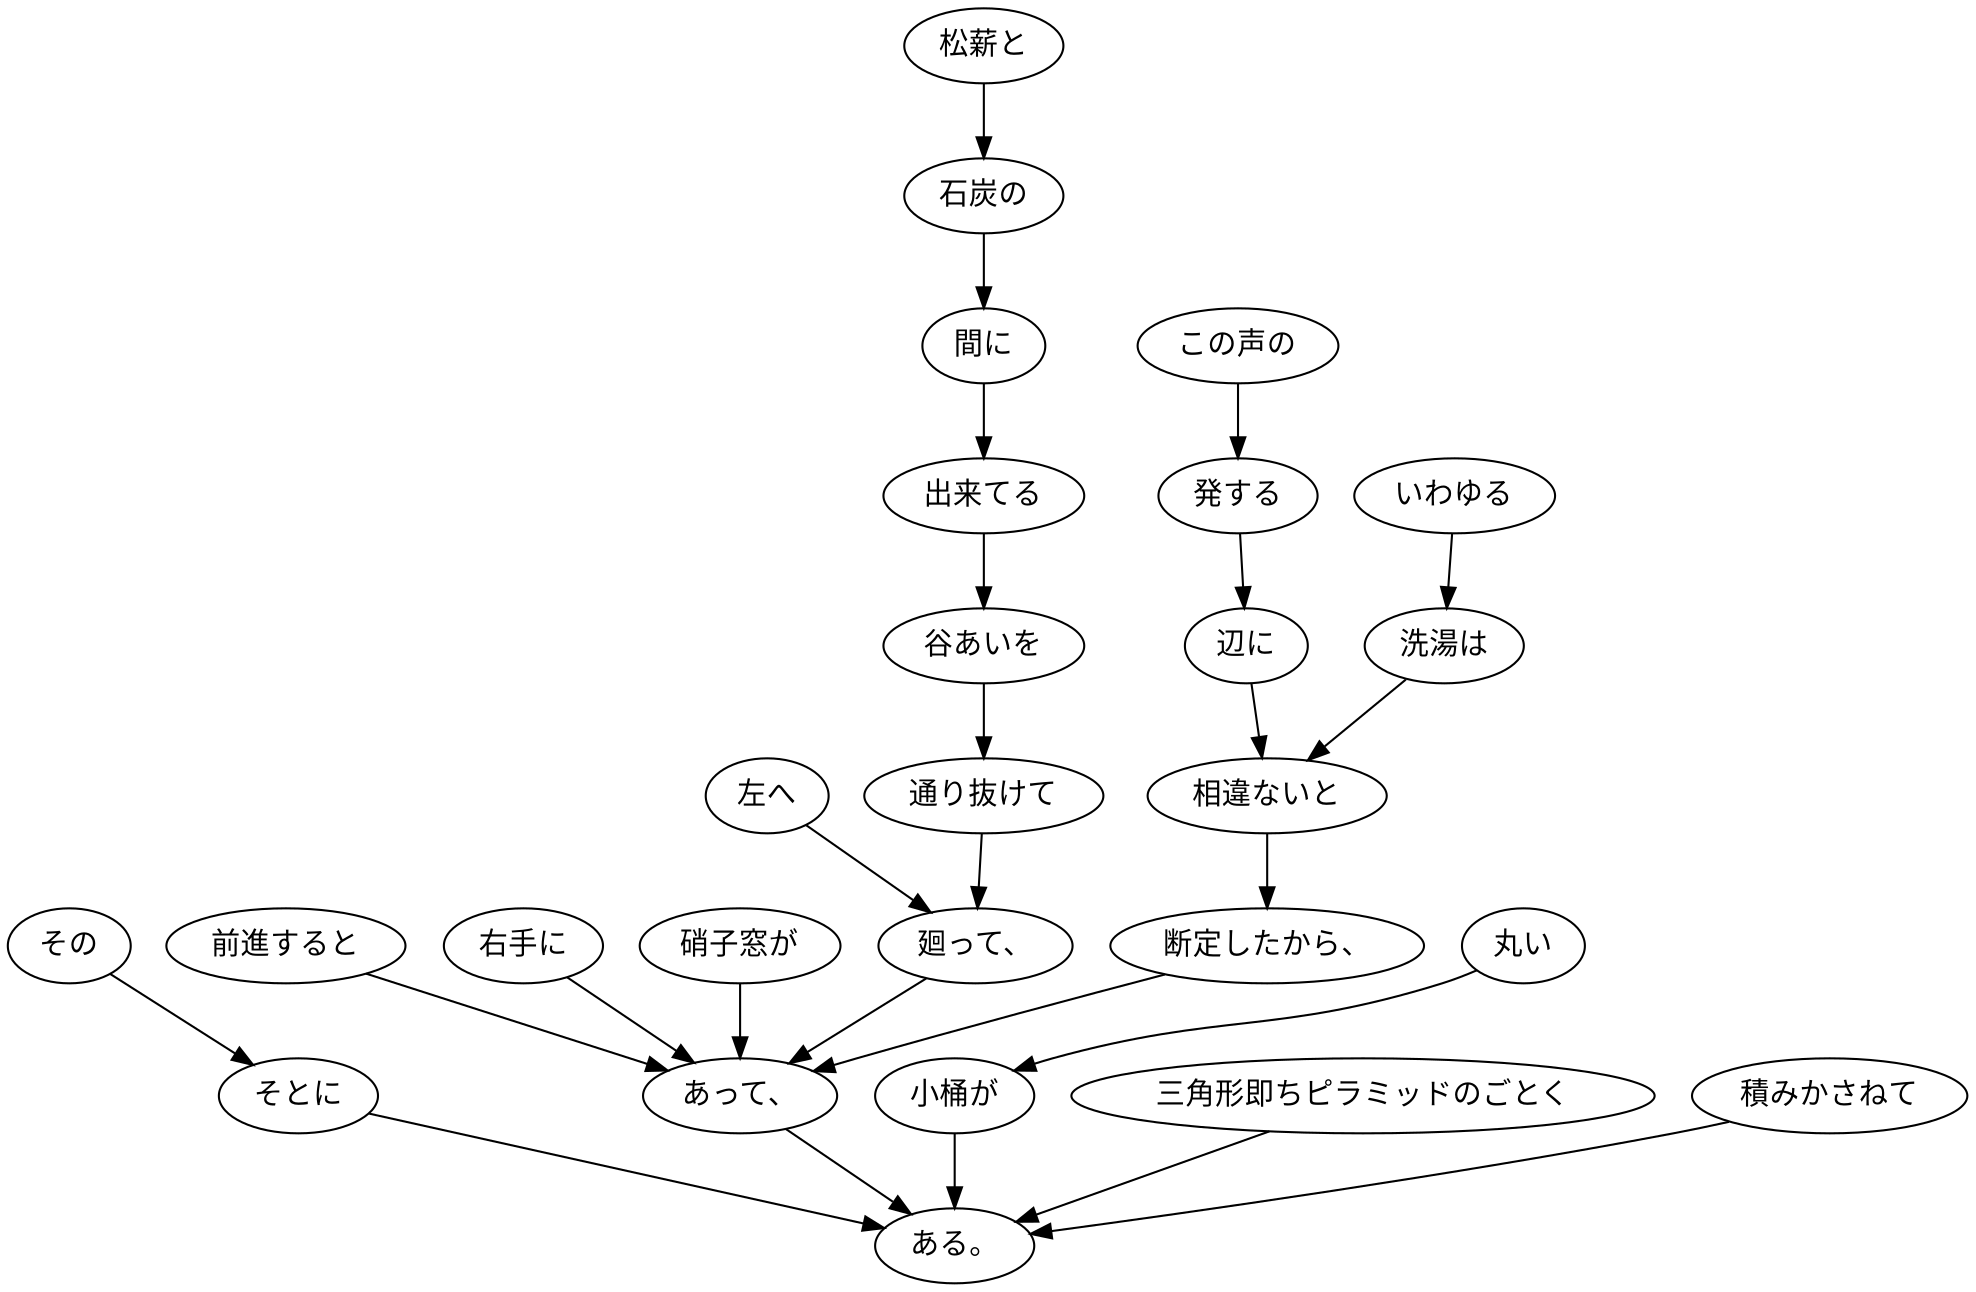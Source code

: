 digraph graph4239 {
	node0 [label="いわゆる"];
	node1 [label="洗湯は"];
	node2 [label="この声の"];
	node3 [label="発する"];
	node4 [label="辺に"];
	node5 [label="相違ないと"];
	node6 [label="断定したから、"];
	node7 [label="松薪と"];
	node8 [label="石炭の"];
	node9 [label="間に"];
	node10 [label="出来てる"];
	node11 [label="谷あいを"];
	node12 [label="通り抜けて"];
	node13 [label="左へ"];
	node14 [label="廻って、"];
	node15 [label="前進すると"];
	node16 [label="右手に"];
	node17 [label="硝子窓が"];
	node18 [label="あって、"];
	node19 [label="その"];
	node20 [label="そとに"];
	node21 [label="丸い"];
	node22 [label="小桶が"];
	node23 [label="三角形即ちピラミッドのごとく"];
	node24 [label="積みかさねて"];
	node25 [label="ある。"];
	node0 -> node1;
	node1 -> node5;
	node2 -> node3;
	node3 -> node4;
	node4 -> node5;
	node5 -> node6;
	node6 -> node18;
	node7 -> node8;
	node8 -> node9;
	node9 -> node10;
	node10 -> node11;
	node11 -> node12;
	node12 -> node14;
	node13 -> node14;
	node14 -> node18;
	node15 -> node18;
	node16 -> node18;
	node17 -> node18;
	node18 -> node25;
	node19 -> node20;
	node20 -> node25;
	node21 -> node22;
	node22 -> node25;
	node23 -> node25;
	node24 -> node25;
}
